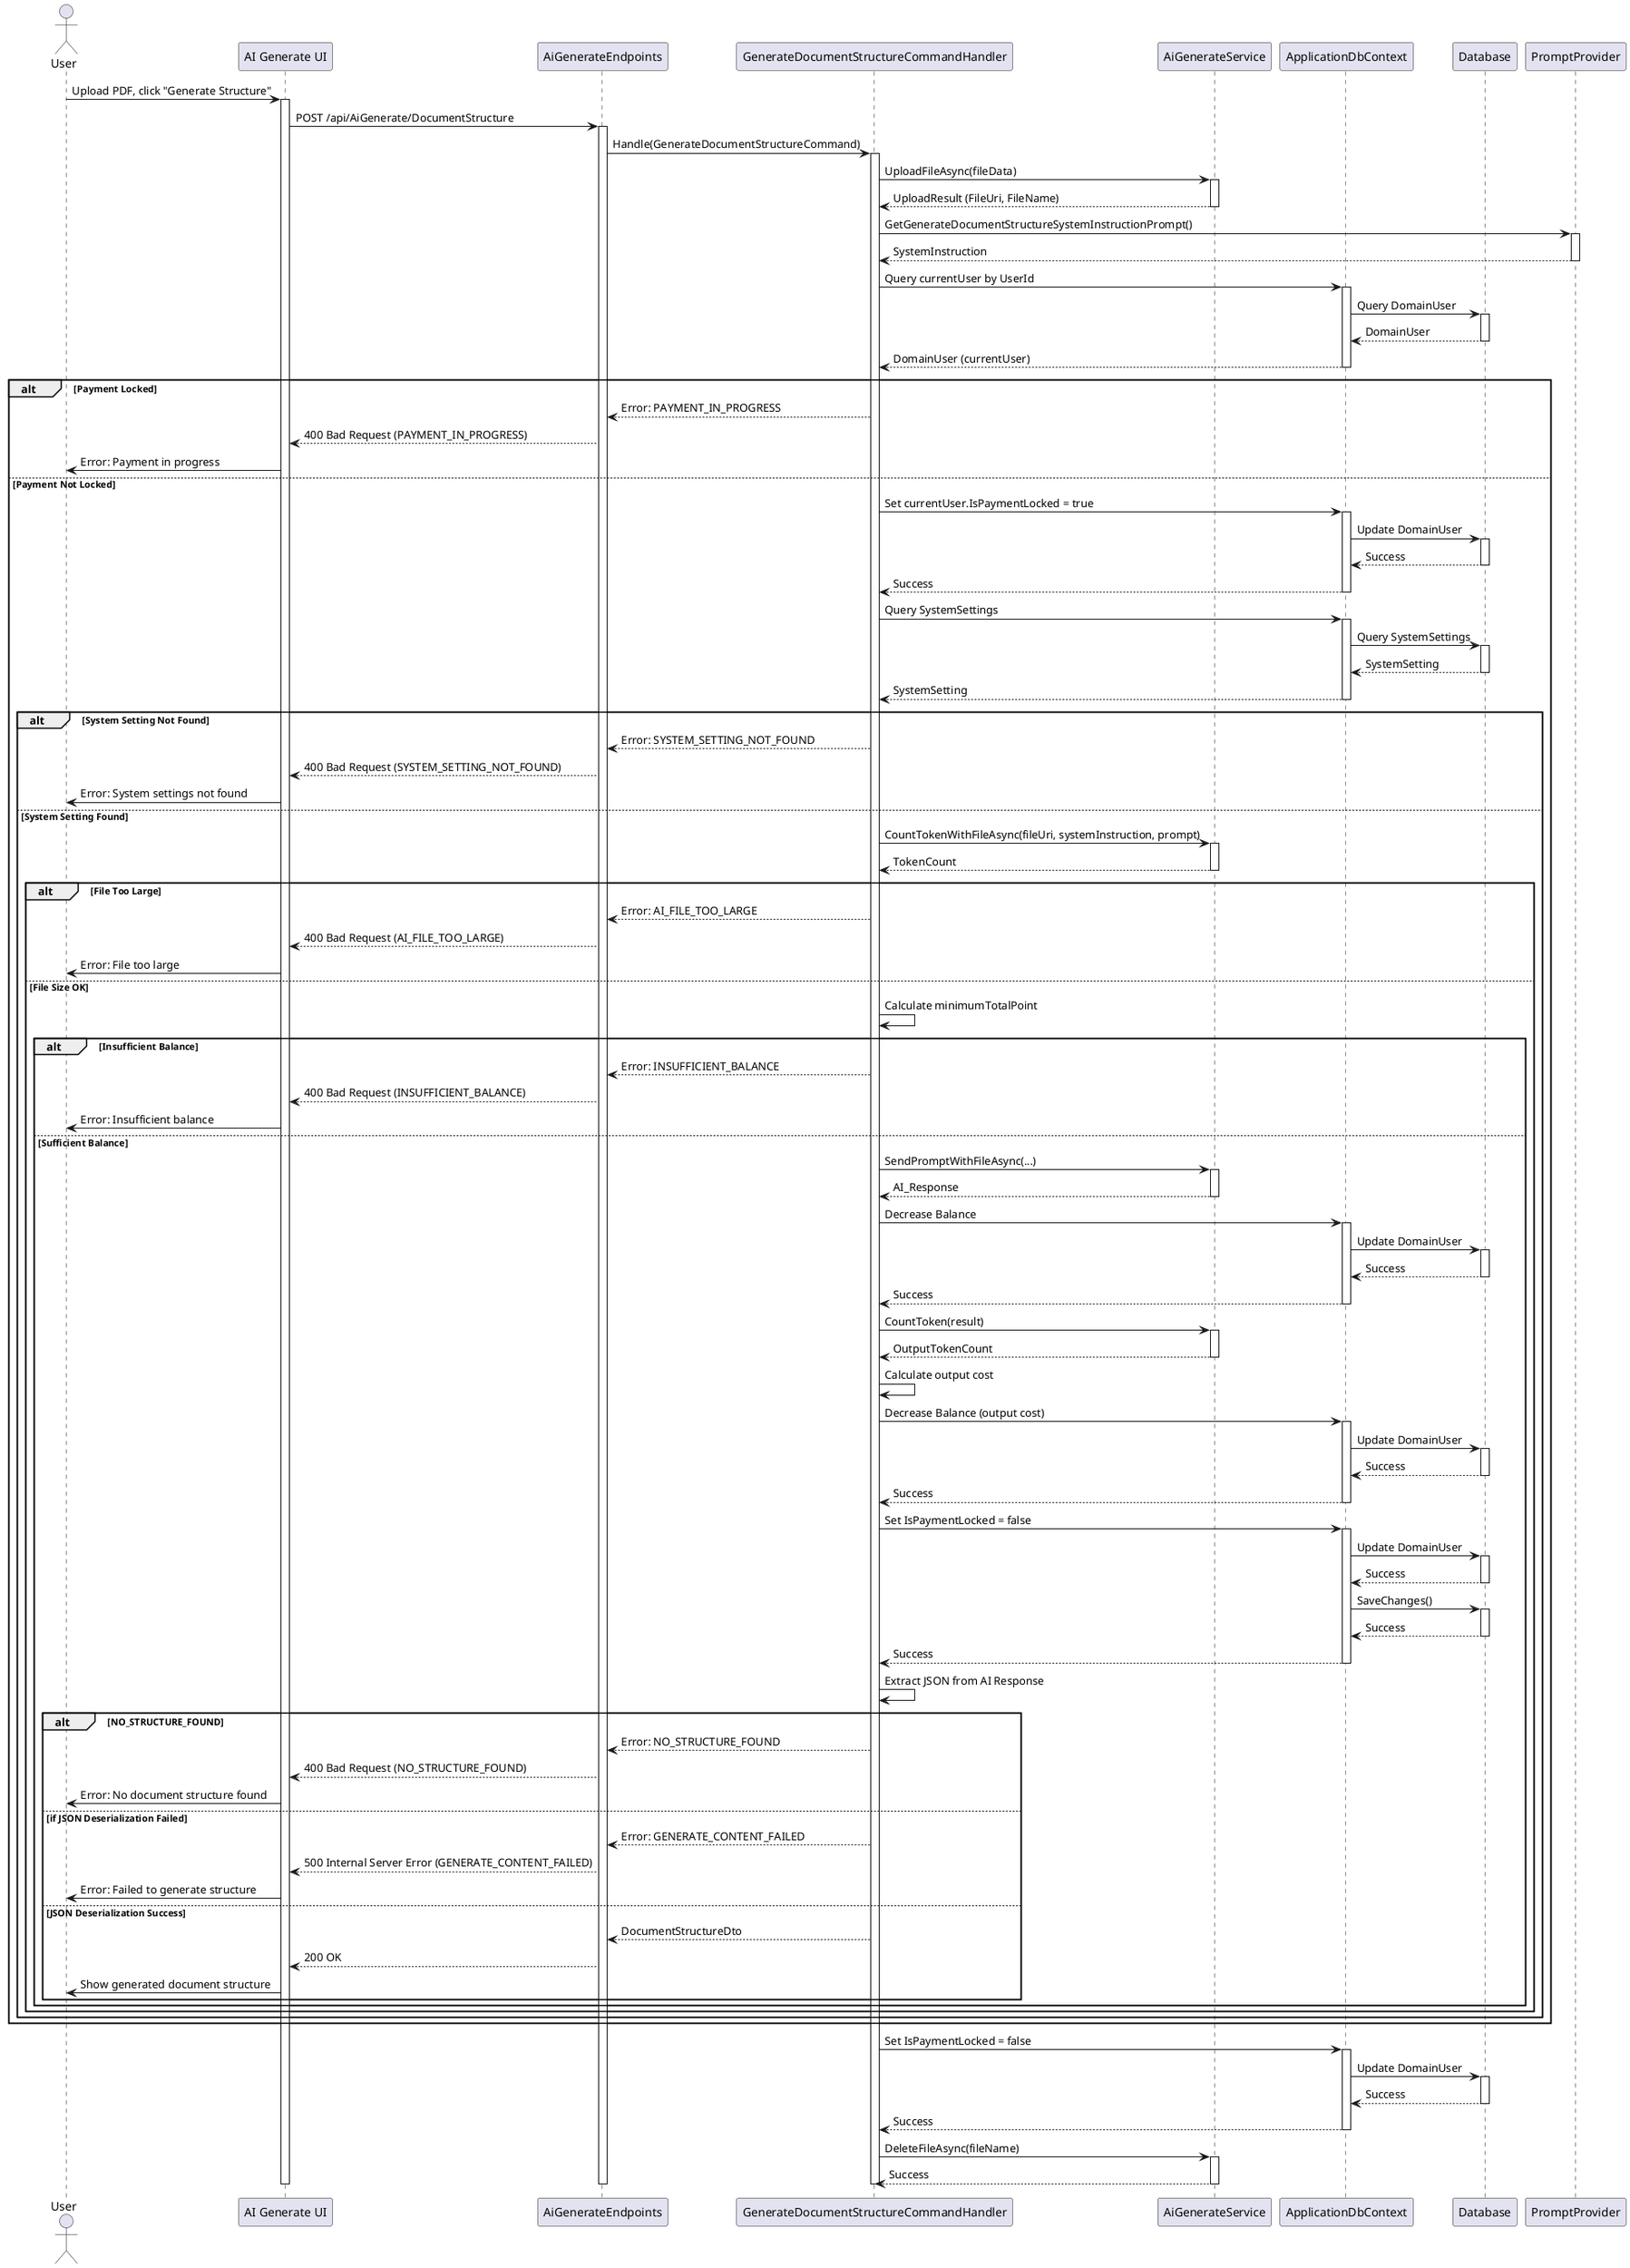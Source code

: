 @startuml
actor User
participant "AI Generate UI" as UI
participant AiGenerateEndpoints
participant GenerateDocumentStructureCommandHandler as Handler
participant AiGenerateService
participant ApplicationDbContext
participant Database
participant PromptProvider

User -> UI : Upload PDF, click "Generate Structure"
activate UI
UI -> AiGenerateEndpoints : POST /api/AiGenerate/DocumentStructure
activate AiGenerateEndpoints
AiGenerateEndpoints -> Handler : Handle(GenerateDocumentStructureCommand)
activate Handler
Handler -> AiGenerateService : UploadFileAsync(fileData)
activate AiGenerateService
AiGenerateService --> Handler : UploadResult (FileUri, FileName)
deactivate AiGenerateService
Handler -> PromptProvider : GetGenerateDocumentStructureSystemInstructionPrompt()
activate PromptProvider
PromptProvider --> Handler : SystemInstruction
deactivate PromptProvider
Handler -> ApplicationDbContext : Query currentUser by UserId
activate ApplicationDbContext
ApplicationDbContext -> Database : Query DomainUser
activate Database
Database --> ApplicationDbContext : DomainUser
deactivate Database
ApplicationDbContext --> Handler : DomainUser (currentUser)
deactivate ApplicationDbContext
alt Payment Locked
    Handler --> AiGenerateEndpoints : Error: PAYMENT_IN_PROGRESS
    AiGenerateEndpoints --> UI : 400 Bad Request (PAYMENT_IN_PROGRESS)
    UI -> User : Error: Payment in progress
else Payment Not Locked
    Handler -> ApplicationDbContext : Set currentUser.IsPaymentLocked = true
    activate ApplicationDbContext
    ApplicationDbContext -> Database : Update DomainUser
    activate Database
    Database --> ApplicationDbContext : Success
deactivate Database
    ApplicationDbContext --> Handler : Success
deactivate ApplicationDbContext
    Handler -> ApplicationDbContext : Query SystemSettings
    activate ApplicationDbContext
    ApplicationDbContext -> Database : Query SystemSettings
    activate Database
    Database --> ApplicationDbContext : SystemSetting
deactivate Database
    ApplicationDbContext --> Handler : SystemSetting
deactivate ApplicationDbContext
    alt System Setting Not Found
        Handler --> AiGenerateEndpoints : Error: SYSTEM_SETTING_NOT_FOUND
        AiGenerateEndpoints --> UI : 400 Bad Request (SYSTEM_SETTING_NOT_FOUND)
        UI -> User : Error: System settings not found
    else System Setting Found
        Handler -> AiGenerateService : CountTokenWithFileAsync(fileUri, systemInstruction, prompt)
        activate AiGenerateService
        AiGenerateService --> Handler : TokenCount
deactivate AiGenerateService
        alt File Too Large
            Handler --> AiGenerateEndpoints : Error: AI_FILE_TOO_LARGE
            AiGenerateEndpoints --> UI : 400 Bad Request (AI_FILE_TOO_LARGE)
            UI -> User : Error: File too large
        else File Size OK
            Handler -> Handler : Calculate minimumTotalPoint
            alt Insufficient Balance
                Handler --> AiGenerateEndpoints : Error: INSUFFICIENT_BALANCE
                AiGenerateEndpoints --> UI : 400 Bad Request (INSUFFICIENT_BALANCE)
                UI -> User : Error: Insufficient balance
            else Sufficient Balance
                Handler -> AiGenerateService : SendPromptWithFileAsync(...)
                activate AiGenerateService
                AiGenerateService --> Handler : AI_Response
deactivate AiGenerateService
                Handler -> ApplicationDbContext : Decrease Balance
                activate ApplicationDbContext
                ApplicationDbContext -> Database : Update DomainUser
                activate Database
                Database --> ApplicationDbContext : Success
deactivate Database
                ApplicationDbContext --> Handler : Success
deactivate ApplicationDbContext
                Handler -> AiGenerateService : CountToken(result)
                activate AiGenerateService
                AiGenerateService --> Handler : OutputTokenCount
deactivate AiGenerateService
                Handler -> Handler : Calculate output cost
                Handler -> ApplicationDbContext : Decrease Balance (output cost)
                activate ApplicationDbContext
                ApplicationDbContext -> Database : Update DomainUser
                activate Database
                Database --> ApplicationDbContext : Success
deactivate Database
                ApplicationDbContext --> Handler : Success
deactivate ApplicationDbContext
                Handler -> ApplicationDbContext : Set IsPaymentLocked = false
                activate ApplicationDbContext
                ApplicationDbContext -> Database : Update DomainUser
                activate Database
                Database --> ApplicationDbContext : Success
deactivate Database
                ApplicationDbContext -> Database : SaveChanges()
                activate Database
                Database --> ApplicationDbContext : Success
deactivate Database
                ApplicationDbContext --> Handler : Success
deactivate ApplicationDbContext
                Handler -> Handler : Extract JSON from AI Response
                alt NO_STRUCTURE_FOUND
                    Handler --> AiGenerateEndpoints : Error: NO_STRUCTURE_FOUND
                    AiGenerateEndpoints --> UI : 400 Bad Request (NO_STRUCTURE_FOUND)
                    UI -> User : Error: No document structure found
                else if JSON Deserialization Failed
                    Handler --> AiGenerateEndpoints : Error: GENERATE_CONTENT_FAILED
                    AiGenerateEndpoints --> UI : 500 Internal Server Error (GENERATE_CONTENT_FAILED)
                    UI -> User : Error: Failed to generate structure
                else JSON Deserialization Success
                    Handler --> AiGenerateEndpoints : DocumentStructureDto
                    AiGenerateEndpoints --> UI : 200 OK
                    UI -> User : Show generated document structure
                end
            end
        end
    end
end
'... Always cleanup ...
Handler -> ApplicationDbContext : Set IsPaymentLocked = false
activate ApplicationDbContext
ApplicationDbContext -> Database : Update DomainUser
activate Database
Database --> ApplicationDbContext : Success
deactivate Database
ApplicationDbContext --> Handler : Success
deactivate ApplicationDbContext
Handler -> AiGenerateService : DeleteFileAsync(fileName)
activate AiGenerateService
AiGenerateService --> Handler : Success
deactivate AiGenerateService
deactivate Handler
deactivate AiGenerateEndpoints
deactivate UI
@enduml
